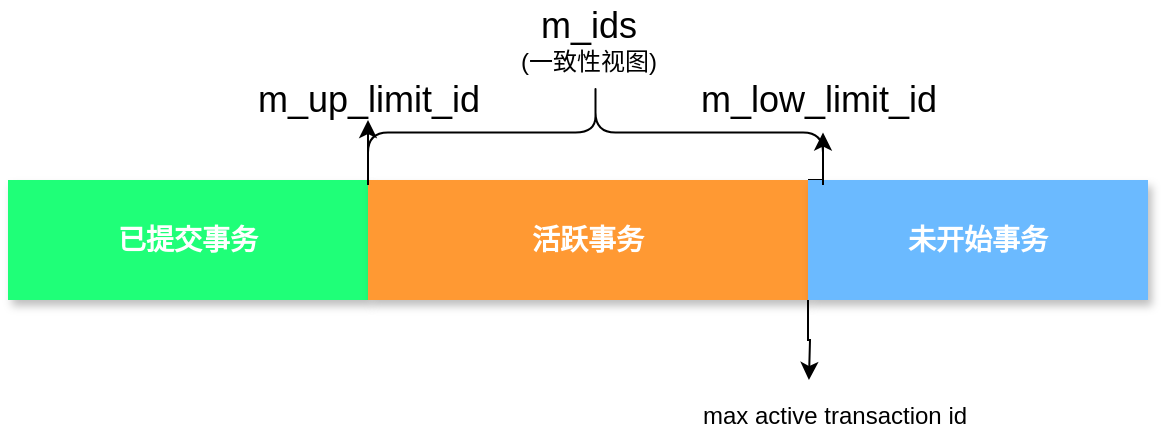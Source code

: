 <mxfile version="12.9.13" type="device" pages="6"><diagram id="g7cv33JofYXXbTpDrrP6" name="read_view_arr"><mxGraphModel dx="1606" dy="1036" grid="1" gridSize="10" guides="1" tooltips="1" connect="1" arrows="1" fold="1" page="1" pageScale="1" pageWidth="1169" pageHeight="1654" math="0" shadow="0"><root><mxCell id="0"/><mxCell id="1" parent="0"/><mxCell id="fbnPNG-zJUIW12xeLWEr-16" value="&lt;b&gt;&lt;font color=&quot;#ffffff&quot; style=&quot;font-size: 14px&quot;&gt;已提交事务&lt;/font&gt;&lt;/b&gt;" style="rounded=0;whiteSpace=wrap;html=1;fillColor=#1FFF78;strokeColor=none;shadow=1;" vertex="1" parent="1"><mxGeometry x="30" y="390" width="180" height="60" as="geometry"/></mxCell><mxCell id="fbnPNG-zJUIW12xeLWEr-22" style="edgeStyle=orthogonalEdgeStyle;rounded=0;orthogonalLoop=1;jettySize=auto;html=1;exitX=0;exitY=0;exitDx=0;exitDy=0;" edge="1" parent="1" source="fbnPNG-zJUIW12xeLWEr-17" target="fbnPNG-zJUIW12xeLWEr-19"><mxGeometry relative="1" as="geometry"/></mxCell><mxCell id="fbnPNG-zJUIW12xeLWEr-17" value="&lt;b&gt;&lt;font color=&quot;#ffffff&quot; style=&quot;font-size: 14px&quot;&gt;活跃事务&lt;/font&gt;&lt;/b&gt;" style="rounded=0;whiteSpace=wrap;html=1;fillColor=#FF9933;strokeColor=none;shadow=1;" vertex="1" parent="1"><mxGeometry x="210" y="390" width="220" height="60" as="geometry"/></mxCell><mxCell id="fbnPNG-zJUIW12xeLWEr-28" style="edgeStyle=orthogonalEdgeStyle;rounded=0;orthogonalLoop=1;jettySize=auto;html=1;exitX=0;exitY=0;exitDx=0;exitDy=0;entryX=0.5;entryY=0;entryDx=0;entryDy=0;" edge="1" parent="1" source="fbnPNG-zJUIW12xeLWEr-18" target="fbnPNG-zJUIW12xeLWEr-29"><mxGeometry relative="1" as="geometry"/></mxCell><mxCell id="JCEDQ5zBWyHHJC5-HFqD-4" style="edgeStyle=orthogonalEdgeStyle;rounded=0;orthogonalLoop=1;jettySize=auto;html=1;exitX=0;exitY=1;exitDx=0;exitDy=0;strokeColor=#000000;strokeWidth=1;fillColor=#66FF66;" edge="1" parent="1" source="fbnPNG-zJUIW12xeLWEr-18"><mxGeometry relative="1" as="geometry"><mxPoint x="430.471" y="490" as="targetPoint"/></mxGeometry></mxCell><mxCell id="fbnPNG-zJUIW12xeLWEr-18" value="&lt;b&gt;&lt;font color=&quot;#ffffff&quot; style=&quot;font-size: 14px&quot;&gt;未开始事务&lt;/font&gt;&lt;/b&gt;" style="rounded=0;whiteSpace=wrap;html=1;fillColor=#6BBAFF;strokeColor=none;shadow=1;" vertex="1" parent="1"><mxGeometry x="430" y="390" width="170" height="60" as="geometry"/></mxCell><mxCell id="fbnPNG-zJUIW12xeLWEr-19" value="&lt;span style=&quot;font-size: 18px&quot;&gt;m_up_limit_id&lt;/span&gt;" style="text;html=1;align=center;verticalAlign=middle;resizable=0;points=[];autosize=1;" vertex="1" parent="1"><mxGeometry x="145" y="340" width="130" height="20" as="geometry"/></mxCell><mxCell id="fbnPNG-zJUIW12xeLWEr-20" value="&lt;font style=&quot;font-size: 18px&quot;&gt;m_low_limit_id&lt;/font&gt;" style="text;html=1;align=center;verticalAlign=middle;resizable=0;points=[];autosize=1;" vertex="1" parent="1"><mxGeometry x="370" y="340" width="130" height="20" as="geometry"/></mxCell><mxCell id="fbnPNG-zJUIW12xeLWEr-29" value="" style="shape=curlyBracket;whiteSpace=wrap;html=1;rounded=1;fillColor=#6BBAFF;rotation=90;" vertex="1" parent="1"><mxGeometry x="297.5" y="252.5" width="52.5" height="227.5" as="geometry"/></mxCell><mxCell id="fbnPNG-zJUIW12xeLWEr-30" value="&lt;font style=&quot;font-size: 18px&quot;&gt;m_ids&lt;br&gt;&lt;/font&gt;(一致性视图)" style="text;html=1;align=center;verticalAlign=middle;resizable=0;points=[];autosize=1;" vertex="1" parent="1"><mxGeometry x="280" y="300" width="80" height="40" as="geometry"/></mxCell><mxCell id="JCEDQ5zBWyHHJC5-HFqD-5" value="max active transaction id" style="text;html=1;align=center;verticalAlign=middle;resizable=0;points=[];autosize=1;" vertex="1" parent="1"><mxGeometry x="368" y="498" width="150" height="20" as="geometry"/></mxCell></root></mxGraphModel></diagram><diagram id="eIPr4u5dPAvLoZYN4ey1" name="undo_column"><mxGraphModel dx="1365" dy="881" grid="1" gridSize="10" guides="1" tooltips="1" connect="1" arrows="1" fold="1" page="1" pageScale="1" pageWidth="1169" pageHeight="1654" math="0" shadow="0"><root><mxCell id="JAYHzMtic2RTiK8ZlQTP-0"/><mxCell id="JAYHzMtic2RTiK8ZlQTP-1" parent="JAYHzMtic2RTiK8ZlQTP-0"/><mxCell id="JAYHzMtic2RTiK8ZlQTP-2" value="&lt;font style=&quot;font-size: 14px&quot; color=&quot;#666666&quot;&gt;&lt;b&gt;column&lt;/b&gt;&lt;/font&gt;" style="rounded=0;whiteSpace=wrap;html=1;fillColor=#ffe6cc;strokeColor=none;shadow=1;" vertex="1" parent="JAYHzMtic2RTiK8ZlQTP-1"><mxGeometry x="10" y="190" width="130" height="50" as="geometry"/></mxCell><mxCell id="JAYHzMtic2RTiK8ZlQTP-4" value="&lt;font style=&quot;font-size: 14px&quot; color=&quot;#666666&quot;&gt;&lt;b&gt;column&lt;/b&gt;&lt;/font&gt;" style="rounded=0;whiteSpace=wrap;html=1;fillColor=#ffe6cc;strokeColor=none;shadow=1;" vertex="1" parent="JAYHzMtic2RTiK8ZlQTP-1"><mxGeometry x="140" y="190" width="130" height="50" as="geometry"/></mxCell><mxCell id="JAYHzMtic2RTiK8ZlQTP-6" value="&lt;font style=&quot;font-size: 14px&quot; color=&quot;#ffffff&quot;&gt;&lt;b&gt;DB_ROW_ID&lt;/b&gt;&lt;/font&gt;" style="rounded=0;whiteSpace=wrap;html=1;fillColor=#3399FF;strokeColor=none;shadow=1;" vertex="1" parent="JAYHzMtic2RTiK8ZlQTP-1"><mxGeometry x="350" y="190" width="130" height="50" as="geometry"/></mxCell><mxCell id="JAYHzMtic2RTiK8ZlQTP-8" value="&lt;font style=&quot;font-size: 14px&quot; color=&quot;#ffffff&quot;&gt;&lt;b&gt;DB_TRX_ID&lt;/b&gt;&lt;/font&gt;" style="rounded=0;whiteSpace=wrap;html=1;fillColor=#66FFFF;shadow=1;strokeColor=none;" vertex="1" parent="JAYHzMtic2RTiK8ZlQTP-1"><mxGeometry x="480" y="190" width="130" height="50" as="geometry"/></mxCell><mxCell id="JAYHzMtic2RTiK8ZlQTP-10" value="&lt;font style=&quot;font-size: 14px&quot; color=&quot;#ffffff&quot;&gt;&lt;b&gt;DB_ROLL_PTR&lt;/b&gt;&lt;/font&gt;" style="rounded=0;whiteSpace=wrap;html=1;fillColor=#B266FF;strokeColor=none;shadow=1;" vertex="1" parent="JAYHzMtic2RTiK8ZlQTP-1"><mxGeometry x="610" y="190" width="130" height="50" as="geometry"/></mxCell><mxCell id="JAYHzMtic2RTiK8ZlQTP-12" value="&lt;font style=&quot;font-size: 14px&quot; color=&quot;#666666&quot;&gt;&lt;b&gt;...&lt;/b&gt;&lt;/font&gt;" style="rounded=0;whiteSpace=wrap;html=1;fillColor=#ffe6cc;strokeColor=none;shadow=1;" vertex="1" parent="JAYHzMtic2RTiK8ZlQTP-1"><mxGeometry x="270" y="190" width="80" height="50" as="geometry"/></mxCell></root></mxGraphModel></diagram><diagram id="oOn_j33tJhGcazjHL8wB" name="MySQL-Arch"><mxGraphModel dx="1138" dy="734" grid="1" gridSize="10" guides="1" tooltips="1" connect="1" arrows="1" fold="1" page="1" pageScale="1" pageWidth="1169" pageHeight="1654" math="0" shadow="0"><root><mxCell id="2r_m7PAEfLu8_h1scIQJ-0"/><mxCell id="2r_m7PAEfLu8_h1scIQJ-1" parent="2r_m7PAEfLu8_h1scIQJ-0"/><mxCell id="2r_m7PAEfLu8_h1scIQJ-30" style="edgeStyle=none;rounded=0;orthogonalLoop=1;jettySize=auto;html=1;exitX=1;exitY=0.5;exitDx=0;exitDy=0;strokeColor=#FFFFFF;fillColor=#66FF66;" edge="1" parent="2r_m7PAEfLu8_h1scIQJ-1" source="2r_m7PAEfLu8_h1scIQJ-13"><mxGeometry relative="1" as="geometry"><mxPoint x="700" y="270" as="targetPoint"/></mxGeometry></mxCell><mxCell id="2r_m7PAEfLu8_h1scIQJ-13" value="" style="rounded=0;whiteSpace=wrap;html=1;fillColor=#FFFFFF;" vertex="1" parent="2r_m7PAEfLu8_h1scIQJ-1"><mxGeometry x="220" y="160" width="460" height="70" as="geometry"/></mxCell><mxCell id="2r_m7PAEfLu8_h1scIQJ-2" value="client" style="rounded=1;whiteSpace=wrap;html=1;fillColor=#6BBAFF;" vertex="1" parent="2r_m7PAEfLu8_h1scIQJ-1"><mxGeometry x="240" y="165" width="120" height="60" as="geometry"/></mxCell><mxCell id="2r_m7PAEfLu8_h1scIQJ-24" value="" style="edgeStyle=orthogonalEdgeStyle;rounded=0;orthogonalLoop=1;jettySize=auto;html=1;strokeColor=#FFFFFF;fillColor=#66FF66;" edge="1" parent="2r_m7PAEfLu8_h1scIQJ-1" source="2r_m7PAEfLu8_h1scIQJ-3" target="2r_m7PAEfLu8_h1scIQJ-14"><mxGeometry relative="1" as="geometry"/></mxCell><mxCell id="2r_m7PAEfLu8_h1scIQJ-3" value="" style="rounded=0;whiteSpace=wrap;html=1;fillColor=#FFFFFF;" vertex="1" parent="2r_m7PAEfLu8_h1scIQJ-1"><mxGeometry x="220" y="272" width="460" height="370" as="geometry"/></mxCell><mxCell id="2r_m7PAEfLu8_h1scIQJ-27" style="edgeStyle=orthogonalEdgeStyle;rounded=0;orthogonalLoop=1;jettySize=auto;html=1;exitX=0;exitY=1;exitDx=0;exitDy=0;strokeColor=#FFFFFF;fillColor=#66FF66;" edge="1" parent="2r_m7PAEfLu8_h1scIQJ-1" source="2r_m7PAEfLu8_h1scIQJ-4" target="2r_m7PAEfLu8_h1scIQJ-3"><mxGeometry relative="1" as="geometry"/></mxCell><mxCell id="2r_m7PAEfLu8_h1scIQJ-4" value="连接器" style="rounded=1;whiteSpace=wrap;html=1;fillColor=#FFFFFF;" vertex="1" parent="2r_m7PAEfLu8_h1scIQJ-1"><mxGeometry x="370" y="290" width="120" height="60" as="geometry"/></mxCell><mxCell id="2r_m7PAEfLu8_h1scIQJ-5" value="查询缓存" style="rounded=1;whiteSpace=wrap;html=1;fillColor=#FFFFFF;" vertex="1" parent="2r_m7PAEfLu8_h1scIQJ-1"><mxGeometry x="260" y="387" width="120" height="60" as="geometry"/></mxCell><mxCell id="2r_m7PAEfLu8_h1scIQJ-6" value="分析器" style="rounded=1;whiteSpace=wrap;html=1;fillColor=#FFFFFF;shadow=0;" vertex="1" parent="2r_m7PAEfLu8_h1scIQJ-1"><mxGeometry x="460" y="380" width="120" height="60" as="geometry"/></mxCell><mxCell id="2r_m7PAEfLu8_h1scIQJ-35" style="edgeStyle=none;rounded=0;orthogonalLoop=1;jettySize=auto;html=1;strokeColor=#FFFFFF;fillColor=#66FF66;" edge="1" parent="2r_m7PAEfLu8_h1scIQJ-1" source="2r_m7PAEfLu8_h1scIQJ-7"><mxGeometry relative="1" as="geometry"><mxPoint x="520" y="550" as="targetPoint"/></mxGeometry></mxCell><mxCell id="2r_m7PAEfLu8_h1scIQJ-7" value="优化器" style="rounded=1;whiteSpace=wrap;html=1;fillColor=#FFFFFF;" vertex="1" parent="2r_m7PAEfLu8_h1scIQJ-1"><mxGeometry x="460" y="470" width="120" height="60" as="geometry"/></mxCell><mxCell id="2r_m7PAEfLu8_h1scIQJ-36" value="" style="edgeStyle=none;rounded=0;orthogonalLoop=1;jettySize=auto;html=1;strokeColor=#FFFFFF;fillColor=#66FF66;" edge="1" parent="2r_m7PAEfLu8_h1scIQJ-1" source="2r_m7PAEfLu8_h1scIQJ-8" target="2r_m7PAEfLu8_h1scIQJ-7"><mxGeometry relative="1" as="geometry"/></mxCell><mxCell id="2r_m7PAEfLu8_h1scIQJ-8" value="执行器" style="rounded=1;whiteSpace=wrap;html=1;fillColor=#FFFFFF;" vertex="1" parent="2r_m7PAEfLu8_h1scIQJ-1"><mxGeometry x="460" y="560" width="120" height="60" as="geometry"/></mxCell><mxCell id="2r_m7PAEfLu8_h1scIQJ-9" value="" style="rounded=0;whiteSpace=wrap;html=1;fillColor=#FFFFFF;" vertex="1" parent="2r_m7PAEfLu8_h1scIQJ-1"><mxGeometry x="220" y="680" width="460" height="100" as="geometry"/></mxCell><mxCell id="2r_m7PAEfLu8_h1scIQJ-10" value="MYISAM" style="rounded=1;whiteSpace=wrap;html=1;fillColor=#FFFFFF;" vertex="1" parent="2r_m7PAEfLu8_h1scIQJ-1"><mxGeometry x="250" y="700" width="120" height="60" as="geometry"/></mxCell><mxCell id="2r_m7PAEfLu8_h1scIQJ-11" value="InnoDB" style="rounded=1;whiteSpace=wrap;html=1;fillColor=#FFFFFF;" vertex="1" parent="2r_m7PAEfLu8_h1scIQJ-1"><mxGeometry x="400" y="700" width="120" height="60" as="geometry"/></mxCell><mxCell id="2r_m7PAEfLu8_h1scIQJ-12" value="...etc" style="rounded=1;whiteSpace=wrap;html=1;fillColor=#FFFFFF;" vertex="1" parent="2r_m7PAEfLu8_h1scIQJ-1"><mxGeometry x="550" y="700" width="120" height="60" as="geometry"/></mxCell><mxCell id="2r_m7PAEfLu8_h1scIQJ-14" value="client" style="rounded=1;whiteSpace=wrap;html=1;fillColor=#6BBAFF;" vertex="1" parent="2r_m7PAEfLu8_h1scIQJ-1"><mxGeometry x="380" y="165" width="120" height="60" as="geometry"/></mxCell><mxCell id="2r_m7PAEfLu8_h1scIQJ-15" value="client" style="rounded=1;whiteSpace=wrap;html=1;fillColor=#6BBAFF;" vertex="1" parent="2r_m7PAEfLu8_h1scIQJ-1"><mxGeometry x="530" y="165" width="120" height="60" as="geometry"/></mxCell><mxCell id="2r_m7PAEfLu8_h1scIQJ-19" value="&lt;font style=&quot;font-size: 24px&quot;&gt;Client层&lt;/font&gt;" style="text;html=1;align=center;verticalAlign=middle;resizable=0;points=[];autosize=1;" vertex="1" parent="2r_m7PAEfLu8_h1scIQJ-1"><mxGeometry x="80" y="185" width="100" height="20" as="geometry"/></mxCell><mxCell id="2r_m7PAEfLu8_h1scIQJ-20" value="&lt;font style=&quot;font-size: 24px&quot;&gt;Server层&lt;/font&gt;" style="text;html=1;align=center;verticalAlign=middle;resizable=0;points=[];autosize=1;" vertex="1" parent="2r_m7PAEfLu8_h1scIQJ-1"><mxGeometry x="72" y="447" width="110" height="20" as="geometry"/></mxCell><mxCell id="2r_m7PAEfLu8_h1scIQJ-21" value="&lt;font style=&quot;font-size: 24px&quot;&gt;Engine层&lt;/font&gt;" style="text;html=1;align=center;verticalAlign=middle;resizable=0;points=[];autosize=1;" vertex="1" parent="2r_m7PAEfLu8_h1scIQJ-1"><mxGeometry x="75" y="720" width="110" height="20" as="geometry"/></mxCell><mxCell id="2r_m7PAEfLu8_h1scIQJ-22" value="" style="shape=flexArrow;endArrow=classic;html=1;endWidth=14;endSize=3.508;width=3.71;fillColor=#66FF66;strokeColor=none;" edge="1" parent="2r_m7PAEfLu8_h1scIQJ-1"><mxGeometry width="50" height="50" relative="1" as="geometry"><mxPoint x="309.75" y="230" as="sourcePoint"/><mxPoint x="310.25" y="270" as="targetPoint"/><Array as="points"><mxPoint x="310" y="250"/></Array></mxGeometry></mxCell><mxCell id="2r_m7PAEfLu8_h1scIQJ-25" value="" style="shape=flexArrow;endArrow=classic;html=1;endWidth=14;endSize=3.508;width=3.71;fillColor=#66FF66;strokeColor=none;" edge="1" parent="2r_m7PAEfLu8_h1scIQJ-1"><mxGeometry width="50" height="50" relative="1" as="geometry"><mxPoint x="439.75" y="230" as="sourcePoint"/><mxPoint x="440.25" y="270" as="targetPoint"/><Array as="points"><mxPoint x="440" y="250"/></Array></mxGeometry></mxCell><mxCell id="2r_m7PAEfLu8_h1scIQJ-26" value="" style="shape=flexArrow;endArrow=classic;html=1;endWidth=14;endSize=3.508;width=3.71;fillColor=#66FF66;strokeColor=none;" edge="1" parent="2r_m7PAEfLu8_h1scIQJ-1"><mxGeometry width="50" height="50" relative="1" as="geometry"><mxPoint x="585" y="230" as="sourcePoint"/><mxPoint x="585.5" y="270" as="targetPoint"/><Array as="points"><mxPoint x="585.25" y="250"/></Array></mxGeometry></mxCell><mxCell id="2r_m7PAEfLu8_h1scIQJ-31" value="" style="shape=flexArrow;endArrow=classic;html=1;endWidth=14;endSize=3.508;width=3.71;fillColor=#66FF66;strokeColor=none;exitX=0;exitY=0.5;exitDx=0;exitDy=0;entryX=0.558;entryY=-0.044;entryDx=0;entryDy=0;entryPerimeter=0;" edge="1" parent="2r_m7PAEfLu8_h1scIQJ-1" target="2r_m7PAEfLu8_h1scIQJ-5"><mxGeometry width="50" height="50" relative="1" as="geometry"><mxPoint x="372" y="346" as="sourcePoint"/><mxPoint x="320" y="390" as="targetPoint"/><Array as="points"/></mxGeometry></mxCell><mxCell id="2r_m7PAEfLu8_h1scIQJ-32" value="" style="shape=flexArrow;endArrow=classic;html=1;endWidth=14;endSize=3.508;width=3.71;fillColor=#66FF66;strokeColor=none;exitX=1;exitY=1;exitDx=0;exitDy=0;entryX=0.558;entryY=-0.044;entryDx=0;entryDy=0;entryPerimeter=0;" edge="1" parent="2r_m7PAEfLu8_h1scIQJ-1" source="2r_m7PAEfLu8_h1scIQJ-4"><mxGeometry width="50" height="50" relative="1" as="geometry"><mxPoint x="565.04" y="340" as="sourcePoint"/><mxPoint x="520" y="378.36" as="targetPoint"/><Array as="points"/></mxGeometry></mxCell><mxCell id="2r_m7PAEfLu8_h1scIQJ-33" value="" style="shape=flexArrow;endArrow=classic;html=1;endWidth=14;endSize=3.508;width=3.71;fillColor=#66FF66;strokeColor=none;entryX=0.5;entryY=0;entryDx=0;entryDy=0;" edge="1" parent="2r_m7PAEfLu8_h1scIQJ-1" source="2r_m7PAEfLu8_h1scIQJ-6" target="2r_m7PAEfLu8_h1scIQJ-7"><mxGeometry width="50" height="50" relative="1" as="geometry"><mxPoint x="505" y="441.64" as="sourcePoint"/><mxPoint x="535" y="470.0" as="targetPoint"/><Array as="points"/></mxGeometry></mxCell><mxCell id="2r_m7PAEfLu8_h1scIQJ-34" value="" style="shape=flexArrow;endArrow=classic;html=1;endWidth=14;endSize=3.508;width=3.71;fillColor=#66FF66;strokeColor=none;entryX=0.5;entryY=0;entryDx=0;entryDy=0;" edge="1" parent="2r_m7PAEfLu8_h1scIQJ-1"><mxGeometry width="50" height="50" relative="1" as="geometry"><mxPoint x="520" y="530" as="sourcePoint"/><mxPoint x="520" y="560" as="targetPoint"/><Array as="points"/></mxGeometry></mxCell><mxCell id="2r_m7PAEfLu8_h1scIQJ-38" value="" style="shape=flexArrow;endArrow=classic;html=1;endWidth=14;endSize=3.508;width=3.71;fillColor=#66FF66;strokeColor=none;entryX=0.651;entryY=0.018;entryDx=0;entryDy=0;entryPerimeter=0;" edge="1" parent="2r_m7PAEfLu8_h1scIQJ-1" target="2r_m7PAEfLu8_h1scIQJ-9"><mxGeometry width="50" height="50" relative="1" as="geometry"><mxPoint x="519.17" y="642" as="sourcePoint"/><mxPoint x="519.17" y="672" as="targetPoint"/><Array as="points"/></mxGeometry></mxCell><mxCell id="2r_m7PAEfLu8_h1scIQJ-39" value="" style="shape=note;whiteSpace=wrap;html=1;backgroundOutline=1;darkOpacity=0.05;fillColor=#FFFFFF;shadow=1;" vertex="1" parent="2r_m7PAEfLu8_h1scIQJ-1"><mxGeometry x="750" y="160" width="290" height="620" as="geometry"/></mxCell><mxCell id="2r_m7PAEfLu8_h1scIQJ-43" value="&lt;font style=&quot;font-size: 16px&quot;&gt;连接器：管理客户端连接，权限验证&lt;/font&gt;" style="text;html=1;strokeColor=none;fillColor=none;align=left;verticalAlign=middle;whiteSpace=wrap;rounded=0;shadow=1;fontSize=16;" vertex="1" parent="2r_m7PAEfLu8_h1scIQJ-1"><mxGeometry x="760" y="210" width="270" height="50" as="geometry"/></mxCell><mxCell id="2r_m7PAEfLu8_h1scIQJ-44" value="&lt;span style=&quot;text-align: center&quot;&gt;&lt;font style=&quot;font-size: 16px&quot;&gt;查询缓存：命中缓存直接放回，无需去查询数据&lt;/font&gt;&lt;/span&gt;" style="text;html=1;strokeColor=none;fillColor=none;align=left;verticalAlign=middle;whiteSpace=wrap;rounded=0;shadow=1;fontSize=16;" vertex="1" parent="2r_m7PAEfLu8_h1scIQJ-1"><mxGeometry x="760" y="260" width="270" height="60" as="geometry"/></mxCell><mxCell id="2r_m7PAEfLu8_h1scIQJ-45" value="&lt;span style=&quot;text-align: center&quot;&gt;&lt;font style=&quot;font-size: 16px&quot;&gt;分析器：词法分析，语法解析&lt;/font&gt;&lt;/span&gt;" style="text;html=1;strokeColor=none;fillColor=none;align=left;verticalAlign=middle;whiteSpace=wrap;rounded=0;shadow=1;fontSize=16;" vertex="1" parent="2r_m7PAEfLu8_h1scIQJ-1"><mxGeometry x="760" y="320" width="270" height="50" as="geometry"/></mxCell><mxCell id="2r_m7PAEfLu8_h1scIQJ-48" value="" style="edgeStyle=none;rounded=0;orthogonalLoop=1;jettySize=auto;html=1;strokeColor=#FFFFFF;fillColor=#66FF66;" edge="1" parent="2r_m7PAEfLu8_h1scIQJ-1" source="2r_m7PAEfLu8_h1scIQJ-46" target="2r_m7PAEfLu8_h1scIQJ-47"><mxGeometry relative="1" as="geometry"/></mxCell><mxCell id="2r_m7PAEfLu8_h1scIQJ-46" value="&lt;span style=&quot;text-align: center&quot;&gt;&lt;font style=&quot;font-size: 16px&quot;&gt;优化器：执行计划生成，索引选择&lt;/font&gt;&lt;/span&gt;" style="text;html=1;strokeColor=none;fillColor=none;align=left;verticalAlign=middle;whiteSpace=wrap;rounded=0;shadow=1;fontSize=16;" vertex="1" parent="2r_m7PAEfLu8_h1scIQJ-1"><mxGeometry x="760" y="360" width="270" height="60" as="geometry"/></mxCell><mxCell id="2r_m7PAEfLu8_h1scIQJ-47" value="&lt;span style=&quot;text-align: center&quot;&gt;&lt;font style=&quot;font-size: 16px&quot;&gt;执行器：操作引擎，返回结果&lt;/font&gt;&lt;/span&gt;" style="text;html=1;strokeColor=none;fillColor=none;align=left;verticalAlign=middle;whiteSpace=wrap;rounded=0;shadow=1;fontSize=16;" vertex="1" parent="2r_m7PAEfLu8_h1scIQJ-1"><mxGeometry x="760" y="410" width="270" height="60" as="geometry"/></mxCell></root></mxGraphModel></diagram><diagram id="NQ7ldwWbTTIvVx_EGRKr" name="transaction_sample"><mxGraphModel dx="1365" dy="881" grid="1" gridSize="10" guides="1" tooltips="1" connect="1" arrows="1" fold="1" page="1" pageScale="1" pageWidth="1169" pageHeight="1654" math="0" shadow="0"><root><mxCell id="oFS5eaWFn1mXn5ablJCx-0"/><mxCell id="oFS5eaWFn1mXn5ablJCx-1" parent="oFS5eaWFn1mXn5ablJCx-0"/><mxCell id="oFS5eaWFn1mXn5ablJCx-2" value="&lt;font style=&quot;font-size: 16px&quot;&gt;transaction A&lt;br&gt;transaction ID &lt;b&gt;&lt;font color=&quot;#ff2605&quot;&gt;100&lt;/font&gt;&lt;/b&gt;&lt;br&gt;&lt;/font&gt;" style="text;html=1;strokeColor=none;fillColor=none;align=center;verticalAlign=middle;whiteSpace=wrap;rounded=0;shadow=1;" vertex="1" parent="oFS5eaWFn1mXn5ablJCx-1"><mxGeometry x="100" y="120" width="160" height="60" as="geometry"/></mxCell><mxCell id="oFS5eaWFn1mXn5ablJCx-3" value="&lt;font style=&quot;font-size: 16px&quot;&gt;transaction B&lt;br&gt;transaction ID&lt;b&gt;&lt;font color=&quot;#ffff00&quot;&gt; &lt;/font&gt;&lt;font color=&quot;#ff2605&quot;&gt;200&lt;/font&gt;&lt;/b&gt;&lt;br&gt;&lt;/font&gt;" style="text;html=1;strokeColor=none;fillColor=none;align=center;verticalAlign=middle;whiteSpace=wrap;rounded=0;shadow=1;" vertex="1" parent="oFS5eaWFn1mXn5ablJCx-1"><mxGeometry x="430" y="125" width="170" height="50" as="geometry"/></mxCell><mxCell id="oFS5eaWFn1mXn5ablJCx-5" value="&lt;font color=&quot;#ffffff&quot; size=&quot;1&quot;&gt;&lt;b style=&quot;font-size: 14px&quot;&gt;SELECT field FROM mvcc_test;&lt;/b&gt;&lt;/font&gt;" style="rounded=1;whiteSpace=wrap;html=1;shadow=1;fillColor=#00CCCC;strokeColor=none;" vertex="1" parent="oFS5eaWFn1mXn5ablJCx-1"><mxGeometry x="50" y="200" width="230" height="50" as="geometry"/></mxCell><mxCell id="oFS5eaWFn1mXn5ablJCx-6" value="&lt;font color=&quot;#ffffff&quot; size=&quot;1&quot;&gt;&lt;b style=&quot;font-size: 14px&quot;&gt;BEGIN TRANSACTION&lt;/b&gt;&lt;/font&gt;" style="rounded=1;whiteSpace=wrap;html=1;shadow=1;fillColor=#00CCCC;strokeColor=none;" vertex="1" parent="oFS5eaWFn1mXn5ablJCx-1"><mxGeometry x="50" y="270" width="230" height="50" as="geometry"/></mxCell><mxCell id="oFS5eaWFn1mXn5ablJCx-7" value="&lt;font color=&quot;#ffffff&quot;&gt;&lt;span style=&quot;font-size: 14px&quot;&gt;&lt;b&gt;COMMIT&lt;/b&gt;&lt;/span&gt;&lt;/font&gt;" style="rounded=1;whiteSpace=wrap;html=1;shadow=1;fillColor=#00CCCC;strokeColor=none;" vertex="1" parent="oFS5eaWFn1mXn5ablJCx-1"><mxGeometry x="50" y="560" width="230" height="50" as="geometry"/></mxCell><mxCell id="oFS5eaWFn1mXn5ablJCx-8" value="&lt;font color=&quot;#ffffff&quot; size=&quot;1&quot;&gt;&lt;b style=&quot;font-size: 14px&quot;&gt;UPDATE mvcc_test SET field=20;&lt;/b&gt;&lt;/font&gt;" style="rounded=1;whiteSpace=wrap;html=1;shadow=1;fillColor=#FF9933;strokeColor=none;" vertex="1" parent="oFS5eaWFn1mXn5ablJCx-1"><mxGeometry x="50" y="340" width="230" height="50" as="geometry"/></mxCell><mxCell id="oFS5eaWFn1mXn5ablJCx-10" value="&lt;font color=&quot;#ffffff&quot; size=&quot;1&quot;&gt;&lt;b style=&quot;font-size: 14px&quot;&gt;BEGIN TRANSACTION&lt;/b&gt;&lt;/font&gt;" style="rounded=1;whiteSpace=wrap;html=1;shadow=1;fillColor=#00CCCC;strokeColor=none;" vertex="1" parent="oFS5eaWFn1mXn5ablJCx-1"><mxGeometry x="370" y="410" width="230" height="50" as="geometry"/></mxCell><mxCell id="oFS5eaWFn1mXn5ablJCx-11" value="&lt;font color=&quot;#ffffff&quot; size=&quot;1&quot;&gt;&lt;b style=&quot;font-size: 14px&quot;&gt;SELECT field FROM mvcc_test;&lt;/b&gt;&lt;/font&gt;" style="rounded=1;whiteSpace=wrap;html=1;shadow=1;fillColor=#00CCCC;strokeColor=none;" vertex="1" parent="oFS5eaWFn1mXn5ablJCx-1"><mxGeometry x="370" y="480" width="230" height="50" as="geometry"/></mxCell><mxCell id="oFS5eaWFn1mXn5ablJCx-12" value="&lt;font color=&quot;#ffffff&quot; size=&quot;1&quot;&gt;&lt;b style=&quot;font-size: 14px&quot;&gt;SELECT field FROM mvcc_test;&lt;/b&gt;&lt;/font&gt;" style="rounded=1;whiteSpace=wrap;html=1;shadow=1;fillColor=#00CCCC;strokeColor=none;" vertex="1" parent="oFS5eaWFn1mXn5ablJCx-1"><mxGeometry x="370" y="630" width="230" height="50" as="geometry"/></mxCell><mxCell id="oFS5eaWFn1mXn5ablJCx-13" value="&lt;font color=&quot;#ffffff&quot;&gt;&lt;span style=&quot;font-size: 14px&quot;&gt;&lt;b&gt;COMMIT&lt;/b&gt;&lt;/span&gt;&lt;/font&gt;" style="rounded=1;whiteSpace=wrap;html=1;shadow=1;fillColor=#00CCCC;strokeColor=none;" vertex="1" parent="oFS5eaWFn1mXn5ablJCx-1"><mxGeometry x="370" y="700" width="230" height="50" as="geometry"/></mxCell><mxCell id="oFS5eaWFn1mXn5ablJCx-14" value="&lt;font style=&quot;font-size: 14px&quot; color=&quot;#ff262d&quot;&gt;&lt;b&gt;1&lt;/b&gt;&lt;/font&gt;" style="ellipse;whiteSpace=wrap;html=1;aspect=fixed;shadow=1;fillColor=#dae8fc;strokeColor=none;" vertex="1" parent="oFS5eaWFn1mXn5ablJCx-1"><mxGeometry x="290" y="210" width="30" height="30" as="geometry"/></mxCell><mxCell id="oFS5eaWFn1mXn5ablJCx-15" value="&lt;font style=&quot;font-size: 14px&quot; color=&quot;#ff262d&quot;&gt;&lt;b&gt;2&lt;/b&gt;&lt;/font&gt;" style="ellipse;whiteSpace=wrap;html=1;aspect=fixed;shadow=1;fillColor=#dae8fc;strokeColor=none;" vertex="1" parent="oFS5eaWFn1mXn5ablJCx-1"><mxGeometry x="290" y="350" width="30" height="30" as="geometry"/></mxCell><mxCell id="oFS5eaWFn1mXn5ablJCx-17" style="edgeStyle=none;rounded=0;orthogonalLoop=1;jettySize=auto;html=1;exitX=1;exitY=1;exitDx=0;exitDy=0;strokeColor=#FFFFFF;fillColor=#66FF66;" edge="1" parent="oFS5eaWFn1mXn5ablJCx-1" source="oFS5eaWFn1mXn5ablJCx-16"><mxGeometry relative="1" as="geometry"><mxPoint x="580" y="566" as="targetPoint"/></mxGeometry></mxCell><mxCell id="oFS5eaWFn1mXn5ablJCx-16" value="&lt;font style=&quot;font-size: 14px&quot; color=&quot;#ff262d&quot;&gt;&lt;b&gt;3&lt;/b&gt;&lt;/font&gt;" style="ellipse;whiteSpace=wrap;html=1;aspect=fixed;shadow=1;fillColor=#dae8fc;strokeColor=none;" vertex="1" parent="oFS5eaWFn1mXn5ablJCx-1"><mxGeometry x="610" y="490" width="30" height="30" as="geometry"/></mxCell><mxCell id="oFS5eaWFn1mXn5ablJCx-19" style="edgeStyle=none;rounded=0;orthogonalLoop=1;jettySize=auto;html=1;exitX=0.5;exitY=1;exitDx=0;exitDy=0;strokeColor=#FFFFFF;fillColor=#66FF66;" edge="1" parent="oFS5eaWFn1mXn5ablJCx-1" source="oFS5eaWFn1mXn5ablJCx-18"><mxGeometry relative="1" as="geometry"><mxPoint x="585" y="660" as="targetPoint"/></mxGeometry></mxCell><mxCell id="oFS5eaWFn1mXn5ablJCx-18" value="&lt;font style=&quot;font-size: 14px&quot; color=&quot;#ff262d&quot;&gt;&lt;b&gt;4&lt;/b&gt;&lt;/font&gt;" style="ellipse;whiteSpace=wrap;html=1;aspect=fixed;shadow=1;fillColor=#dae8fc;strokeColor=none;" vertex="1" parent="oFS5eaWFn1mXn5ablJCx-1"><mxGeometry x="610" y="640" width="30" height="30" as="geometry"/></mxCell></root></mxGraphModel></diagram><diagram id="dpEbX6VB5WkrXAt-Iehv" name="undo_log_chain"><mxGraphModel dx="1365" dy="881" grid="1" gridSize="10" guides="1" tooltips="1" connect="1" arrows="1" fold="1" page="1" pageScale="1" pageWidth="1169" pageHeight="1654" math="0" shadow="0"><root><mxCell id="uUGC4Hh3yGfok_hLvrx5-0"/><mxCell id="uUGC4Hh3yGfok_hLvrx5-1" parent="uUGC4Hh3yGfok_hLvrx5-0"/><mxCell id="bSLa0OQxz0rz3x-iApnW-0" value="&lt;b style=&quot;font-size: 14px&quot;&gt;&lt;font color=&quot;#666666&quot;&gt;field&lt;/font&gt;&lt;/b&gt;" style="rounded=0;whiteSpace=wrap;html=1;fillColor=#ffe6cc;strokeColor=none;shadow=1;" vertex="1" parent="uUGC4Hh3yGfok_hLvrx5-1"><mxGeometry x="140" y="170" width="130" height="50" as="geometry"/></mxCell><mxCell id="bSLa0OQxz0rz3x-iApnW-1" value="&lt;font style=&quot;font-size: 14px&quot; color=&quot;#666666&quot;&gt;&lt;b&gt;column&lt;/b&gt;&lt;/font&gt;" style="rounded=0;whiteSpace=wrap;html=1;fillColor=#ffe6cc;strokeColor=none;shadow=1;" vertex="1" parent="uUGC4Hh3yGfok_hLvrx5-1"><mxGeometry x="270" y="170" width="130" height="50" as="geometry"/></mxCell><mxCell id="bSLa0OQxz0rz3x-iApnW-2" value="&lt;font style=&quot;font-size: 14px&quot; color=&quot;#ffffff&quot;&gt;&lt;b&gt;DB_ROW_ID&lt;/b&gt;&lt;/font&gt;" style="rounded=0;whiteSpace=wrap;html=1;fillColor=#3399FF;strokeColor=none;shadow=1;" vertex="1" parent="uUGC4Hh3yGfok_hLvrx5-1"><mxGeometry x="480" y="170" width="130" height="50" as="geometry"/></mxCell><mxCell id="bSLa0OQxz0rz3x-iApnW-3" value="&lt;font style=&quot;font-size: 14px&quot; color=&quot;#ffffff&quot;&gt;&lt;b&gt;DB_TRX_ID&lt;/b&gt;&lt;/font&gt;" style="rounded=0;whiteSpace=wrap;html=1;fillColor=#66FFFF;shadow=1;strokeColor=none;" vertex="1" parent="uUGC4Hh3yGfok_hLvrx5-1"><mxGeometry x="610" y="170" width="130" height="50" as="geometry"/></mxCell><mxCell id="bSLa0OQxz0rz3x-iApnW-4" value="&lt;font style=&quot;font-size: 14px&quot; color=&quot;#ffffff&quot;&gt;&lt;b&gt;DB_ROLL_PTR&lt;/b&gt;&lt;/font&gt;" style="rounded=0;whiteSpace=wrap;html=1;fillColor=#B266FF;strokeColor=none;shadow=1;" vertex="1" parent="uUGC4Hh3yGfok_hLvrx5-1"><mxGeometry x="740" y="170" width="130" height="50" as="geometry"/></mxCell><mxCell id="bSLa0OQxz0rz3x-iApnW-5" value="&lt;font style=&quot;font-size: 14px&quot; color=&quot;#666666&quot;&gt;&lt;b&gt;...&lt;/b&gt;&lt;/font&gt;" style="rounded=0;whiteSpace=wrap;html=1;fillColor=#ffe6cc;strokeColor=none;shadow=1;" vertex="1" parent="uUGC4Hh3yGfok_hLvrx5-1"><mxGeometry x="400" y="170" width="80" height="50" as="geometry"/></mxCell><mxCell id="Q5KxD7FqQikbpfCVLe2E-0" value="&lt;b style=&quot;font-size: 14px&quot;&gt;&lt;font color=&quot;#666666&quot;&gt;field&lt;/font&gt;&lt;/b&gt;" style="rounded=0;whiteSpace=wrap;html=1;fillColor=#ffe6cc;strokeColor=none;shadow=1;" vertex="1" parent="uUGC4Hh3yGfok_hLvrx5-1"><mxGeometry x="140" y="350" width="130" height="50" as="geometry"/></mxCell><mxCell id="Q5KxD7FqQikbpfCVLe2E-1" value="&lt;font style=&quot;font-size: 14px&quot; color=&quot;#666666&quot;&gt;&lt;b&gt;column&lt;/b&gt;&lt;/font&gt;" style="rounded=0;whiteSpace=wrap;html=1;fillColor=#ffe6cc;strokeColor=none;shadow=1;" vertex="1" parent="uUGC4Hh3yGfok_hLvrx5-1"><mxGeometry x="270" y="350" width="130" height="50" as="geometry"/></mxCell><mxCell id="Q5KxD7FqQikbpfCVLe2E-2" value="&lt;font style=&quot;font-size: 14px&quot; color=&quot;#ffffff&quot;&gt;&lt;b&gt;DB_ROW_ID&lt;/b&gt;&lt;/font&gt;" style="rounded=0;whiteSpace=wrap;html=1;fillColor=#3399FF;strokeColor=none;shadow=1;" vertex="1" parent="uUGC4Hh3yGfok_hLvrx5-1"><mxGeometry x="480" y="350" width="130" height="50" as="geometry"/></mxCell><mxCell id="Q5KxD7FqQikbpfCVLe2E-3" value="&lt;font style=&quot;font-size: 14px&quot; color=&quot;#ffffff&quot;&gt;&lt;b&gt;DB_TRX_ID&lt;/b&gt;&lt;/font&gt;" style="rounded=0;whiteSpace=wrap;html=1;fillColor=#66FFFF;shadow=1;strokeColor=none;" vertex="1" parent="uUGC4Hh3yGfok_hLvrx5-1"><mxGeometry x="610" y="350" width="130" height="50" as="geometry"/></mxCell><mxCell id="Q5KxD7FqQikbpfCVLe2E-4" value="&lt;font style=&quot;font-size: 14px&quot; color=&quot;#ffffff&quot;&gt;&lt;b&gt;DB_ROLL_PTR&lt;/b&gt;&lt;/font&gt;" style="rounded=0;whiteSpace=wrap;html=1;fillColor=#B266FF;strokeColor=none;shadow=1;" vertex="1" parent="uUGC4Hh3yGfok_hLvrx5-1"><mxGeometry x="740" y="350" width="130" height="50" as="geometry"/></mxCell><mxCell id="Q5KxD7FqQikbpfCVLe2E-5" value="&lt;font style=&quot;font-size: 14px&quot; color=&quot;#666666&quot;&gt;&lt;b&gt;...&lt;/b&gt;&lt;/font&gt;" style="rounded=0;whiteSpace=wrap;html=1;fillColor=#ffe6cc;strokeColor=none;shadow=1;" vertex="1" parent="uUGC4Hh3yGfok_hLvrx5-1"><mxGeometry x="400" y="350" width="80" height="50" as="geometry"/></mxCell><mxCell id="Q5KxD7FqQikbpfCVLe2E-6" value="&lt;font style=&quot;font-size: 14px&quot; color=&quot;#666666&quot;&gt;&lt;b&gt;20&lt;/b&gt;&lt;/font&gt;" style="rounded=0;whiteSpace=wrap;html=1;fillColor=#f5f5f5;strokeColor=none;shadow=1;fontColor=#333333;" vertex="1" parent="uUGC4Hh3yGfok_hLvrx5-1"><mxGeometry x="140" y="220" width="130" height="50" as="geometry"/></mxCell><mxCell id="Q5KxD7FqQikbpfCVLe2E-7" value="&lt;b style=&quot;font-size: 14px&quot;&gt;&lt;font color=&quot;#666666&quot;&gt;column&lt;/font&gt;&lt;/b&gt;" style="rounded=0;whiteSpace=wrap;html=1;fillColor=#f5f5f5;strokeColor=none;shadow=1;fontColor=#333333;" vertex="1" parent="uUGC4Hh3yGfok_hLvrx5-1"><mxGeometry x="270" y="220" width="130" height="50" as="geometry"/></mxCell><mxCell id="Q5KxD7FqQikbpfCVLe2E-8" value="&lt;b style=&quot;font-size: 14px&quot;&gt;&lt;font color=&quot;#666666&quot;&gt;...&lt;/font&gt;&lt;/b&gt;" style="rounded=0;whiteSpace=wrap;html=1;fillColor=#f5f5f5;strokeColor=none;shadow=1;fontColor=#333333;" vertex="1" parent="uUGC4Hh3yGfok_hLvrx5-1"><mxGeometry x="400" y="220" width="80" height="50" as="geometry"/></mxCell><mxCell id="Q5KxD7FqQikbpfCVLe2E-9" value="&lt;font style=&quot;font-size: 14px&quot; color=&quot;#666666&quot;&gt;&lt;b&gt;1&lt;/b&gt;&lt;/font&gt;" style="rounded=0;whiteSpace=wrap;html=1;fillColor=#f5f5f5;strokeColor=none;shadow=1;fontColor=#333333;" vertex="1" parent="uUGC4Hh3yGfok_hLvrx5-1"><mxGeometry x="480" y="220" width="130" height="50" as="geometry"/></mxCell><mxCell id="Q5KxD7FqQikbpfCVLe2E-10" value="&lt;font color=&quot;#666666&quot;&gt;&lt;span style=&quot;font-size: 14px&quot;&gt;&lt;b&gt;100&lt;/b&gt;&lt;/span&gt;&lt;/font&gt;" style="rounded=0;whiteSpace=wrap;html=1;fillColor=#f5f5f5;shadow=1;strokeColor=none;fontColor=#333333;" vertex="1" parent="uUGC4Hh3yGfok_hLvrx5-1"><mxGeometry x="610" y="220" width="130" height="50" as="geometry"/></mxCell><mxCell id="Q5KxD7FqQikbpfCVLe2E-15" style="edgeStyle=orthogonalEdgeStyle;rounded=0;orthogonalLoop=1;jettySize=auto;html=1;exitX=0.5;exitY=1;exitDx=0;exitDy=0;strokeColor=#B3B3B3;fillColor=#f5f5f5;dashed=1;strokeWidth=3;" edge="1" parent="uUGC4Hh3yGfok_hLvrx5-1" source="Q5KxD7FqQikbpfCVLe2E-12"><mxGeometry relative="1" as="geometry"><mxPoint x="140" y="375" as="targetPoint"/><Array as="points"><mxPoint x="805" y="310"/><mxPoint x="90" y="310"/><mxPoint x="90" y="375"/></Array></mxGeometry></mxCell><mxCell id="Q5KxD7FqQikbpfCVLe2E-12" value="&lt;font style=&quot;font-size: 14px&quot; color=&quot;#666666&quot;&gt;&lt;b&gt;DB_ROLL_PTR&lt;/b&gt;&lt;/font&gt;" style="rounded=0;whiteSpace=wrap;html=1;fillColor=#f5f5f5;strokeColor=none;shadow=1;fontColor=#333333;" vertex="1" parent="uUGC4Hh3yGfok_hLvrx5-1"><mxGeometry x="740" y="220" width="130" height="50" as="geometry"/></mxCell><mxCell id="Q5KxD7FqQikbpfCVLe2E-16" value="&lt;font style=&quot;font-size: 14px&quot; color=&quot;#666666&quot;&gt;&lt;b&gt;1&lt;/b&gt;&lt;/font&gt;" style="rounded=0;whiteSpace=wrap;html=1;fillColor=#f5f5f5;strokeColor=none;shadow=1;fontColor=#333333;" vertex="1" parent="uUGC4Hh3yGfok_hLvrx5-1"><mxGeometry x="140" y="400" width="130" height="50" as="geometry"/></mxCell><mxCell id="Q5KxD7FqQikbpfCVLe2E-17" value="&lt;b style=&quot;font-size: 14px&quot;&gt;&lt;font color=&quot;#666666&quot;&gt;column&lt;/font&gt;&lt;/b&gt;" style="rounded=0;whiteSpace=wrap;html=1;fillColor=#f5f5f5;strokeColor=none;shadow=1;fontColor=#333333;" vertex="1" parent="uUGC4Hh3yGfok_hLvrx5-1"><mxGeometry x="270" y="400" width="130" height="50" as="geometry"/></mxCell><mxCell id="Q5KxD7FqQikbpfCVLe2E-18" value="&lt;b style=&quot;font-size: 14px&quot;&gt;&lt;font color=&quot;#666666&quot;&gt;...&lt;/font&gt;&lt;/b&gt;" style="rounded=0;whiteSpace=wrap;html=1;fillColor=#f5f5f5;strokeColor=none;shadow=1;fontColor=#333333;" vertex="1" parent="uUGC4Hh3yGfok_hLvrx5-1"><mxGeometry x="400" y="400" width="80" height="50" as="geometry"/></mxCell><mxCell id="Q5KxD7FqQikbpfCVLe2E-19" value="&lt;font style=&quot;font-size: 14px&quot; color=&quot;#666666&quot;&gt;&lt;b&gt;1&lt;/b&gt;&lt;/font&gt;" style="rounded=0;whiteSpace=wrap;html=1;fillColor=#f5f5f5;strokeColor=none;shadow=1;fontColor=#333333;" vertex="1" parent="uUGC4Hh3yGfok_hLvrx5-1"><mxGeometry x="480" y="400" width="130" height="50" as="geometry"/></mxCell><mxCell id="Q5KxD7FqQikbpfCVLe2E-20" value="&lt;font style=&quot;font-size: 14px&quot; color=&quot;#666666&quot;&gt;&lt;b&gt;10(之前的事务id)&lt;/b&gt;&lt;/font&gt;" style="rounded=0;whiteSpace=wrap;html=1;fillColor=#f5f5f5;shadow=1;strokeColor=none;fontColor=#333333;" vertex="1" parent="uUGC4Hh3yGfok_hLvrx5-1"><mxGeometry x="610" y="400" width="130" height="50" as="geometry"/></mxCell><mxCell id="Q5KxD7FqQikbpfCVLe2E-21" value="&lt;font style=&quot;font-size: 14px&quot; color=&quot;#666666&quot;&gt;&lt;b&gt;DB_ROLL_PTR&lt;/b&gt;&lt;/font&gt;" style="rounded=0;whiteSpace=wrap;html=1;fillColor=#f5f5f5;strokeColor=none;shadow=1;fontColor=#333333;" vertex="1" parent="uUGC4Hh3yGfok_hLvrx5-1"><mxGeometry x="740" y="400" width="130" height="50" as="geometry"/></mxCell><mxCell id="Q5KxD7FqQikbpfCVLe2E-22" value="&lt;font color=&quot;#666666&quot; style=&quot;font-size: 14px&quot;&gt;&lt;b&gt;Undo log&lt;/b&gt;&lt;/font&gt;" style="text;html=1;align=center;verticalAlign=middle;resizable=0;points=[];autosize=1;" vertex="1" parent="uUGC4Hh3yGfok_hLvrx5-1"><mxGeometry x="10" y="390" width="80" height="20" as="geometry"/></mxCell></root></mxGraphModel></diagram><diagram id="BMZstrPGBBob1FC-mgMJ" name="transaction_view"><mxGraphModel dx="1365" dy="881" grid="1" gridSize="10" guides="1" tooltips="1" connect="1" arrows="1" fold="1" page="1" pageScale="1" pageWidth="1169" pageHeight="1654" math="0" shadow="0"><root><mxCell id="PGWYlmOiUv64NqWHn5C2-0"/><mxCell id="PGWYlmOiUv64NqWHn5C2-1" parent="PGWYlmOiUv64NqWHn5C2-0"/><mxCell id="NzIDpjusD0cXFRIJyORn-0" value="&lt;font style=&quot;font-size: 16px&quot;&gt;transaction A&lt;br&gt;transaction ID &lt;b&gt;&lt;font color=&quot;#ff2605&quot;&gt;100&lt;/font&gt;&lt;/b&gt;&lt;br&gt;&lt;/font&gt;" style="text;html=1;strokeColor=none;fillColor=none;align=center;verticalAlign=middle;whiteSpace=wrap;rounded=0;shadow=1;" vertex="1" parent="PGWYlmOiUv64NqWHn5C2-1"><mxGeometry x="85" y="240" width="160" height="60" as="geometry"/></mxCell><mxCell id="NzIDpjusD0cXFRIJyORn-1" value="&lt;font style=&quot;font-size: 16px&quot;&gt;transaction B&lt;br&gt;transaction ID&lt;b&gt;&lt;font color=&quot;#ffff00&quot;&gt; &lt;/font&gt;&lt;font color=&quot;#ff2605&quot;&gt;200&lt;/font&gt;&lt;/b&gt;&lt;br&gt;&lt;/font&gt;" style="text;html=1;strokeColor=none;fillColor=none;align=center;verticalAlign=middle;whiteSpace=wrap;rounded=0;shadow=1;" vertex="1" parent="PGWYlmOiUv64NqWHn5C2-1"><mxGeometry x="390" y="245" width="170" height="50" as="geometry"/></mxCell><mxCell id="NzIDpjusD0cXFRIJyORn-3" value="&lt;font color=&quot;#ffffff&quot; size=&quot;1&quot;&gt;&lt;b style=&quot;font-size: 14px&quot;&gt;BEGIN TRANSACTION&lt;/b&gt;&lt;/font&gt;" style="rounded=1;whiteSpace=wrap;html=1;shadow=1;fillColor=#00CCCC;strokeColor=none;" vertex="1" parent="PGWYlmOiUv64NqWHn5C2-1"><mxGeometry x="50" y="330" width="230" height="50" as="geometry"/></mxCell><mxCell id="NzIDpjusD0cXFRIJyORn-4" value="&lt;font color=&quot;#ffffff&quot;&gt;&lt;span style=&quot;font-size: 14px&quot;&gt;&lt;b&gt;COMMIT&lt;/b&gt;&lt;/span&gt;&lt;/font&gt;" style="rounded=1;whiteSpace=wrap;html=1;shadow=1;fillColor=#00CCCC;strokeColor=none;" vertex="1" parent="PGWYlmOiUv64NqWHn5C2-1"><mxGeometry x="50" y="1010" width="230" height="50" as="geometry"/></mxCell><mxCell id="NzIDpjusD0cXFRIJyORn-5" value="&lt;font color=&quot;#ffffff&quot; size=&quot;1&quot;&gt;&lt;b style=&quot;font-size: 14px&quot;&gt;UPDATE mvccs SET field=field+1;&lt;/b&gt;&lt;/font&gt;" style="rounded=1;whiteSpace=wrap;html=1;shadow=1;fillColor=#FF9933;strokeColor=none;" vertex="1" parent="PGWYlmOiUv64NqWHn5C2-1"><mxGeometry x="360" y="800" width="230" height="50" as="geometry"/></mxCell><mxCell id="NzIDpjusD0cXFRIJyORn-6" value="&lt;font color=&quot;#ffffff&quot; size=&quot;1&quot;&gt;&lt;b style=&quot;font-size: 14px&quot;&gt;BEGIN TRANSACTION&lt;/b&gt;&lt;/font&gt;" style="rounded=1;whiteSpace=wrap;html=1;shadow=1;fillColor=#00CCCC;strokeColor=none;" vertex="1" parent="PGWYlmOiUv64NqWHn5C2-1"><mxGeometry x="360" y="400" width="230" height="50" as="geometry"/></mxCell><mxCell id="NzIDpjusD0cXFRIJyORn-9" value="&lt;font color=&quot;#ffffff&quot;&gt;&lt;span style=&quot;font-size: 14px&quot;&gt;&lt;b&gt;COMMIT&lt;/b&gt;&lt;/span&gt;&lt;/font&gt;" style="rounded=1;whiteSpace=wrap;html=1;shadow=1;fillColor=#00CCCC;strokeColor=none;" vertex="1" parent="PGWYlmOiUv64NqWHn5C2-1"><mxGeometry x="360" y="1070" width="230" height="50" as="geometry"/></mxCell><mxCell id="NzIDpjusD0cXFRIJyORn-10" value="&lt;font style=&quot;font-size: 14px&quot; color=&quot;#ff262d&quot;&gt;&lt;b&gt;1&lt;/b&gt;&lt;/font&gt;" style="ellipse;whiteSpace=wrap;html=1;aspect=fixed;shadow=1;fillColor=#dae8fc;strokeColor=none;" vertex="1" parent="PGWYlmOiUv64NqWHn5C2-1"><mxGeometry x="290" y="950" width="30" height="30" as="geometry"/></mxCell><mxCell id="NzIDpjusD0cXFRIJyORn-11" value="&lt;font style=&quot;font-size: 14px&quot; color=&quot;#ff262d&quot;&gt;&lt;b&gt;2&lt;/b&gt;&lt;/font&gt;" style="ellipse;whiteSpace=wrap;html=1;aspect=fixed;shadow=1;fillColor=#dae8fc;strokeColor=none;" vertex="1" parent="PGWYlmOiUv64NqWHn5C2-1"><mxGeometry x="600" y="610" width="30" height="30" as="geometry"/></mxCell><mxCell id="NzIDpjusD0cXFRIJyORn-13" value="&lt;font style=&quot;font-size: 14px&quot; color=&quot;#ff262d&quot;&gt;&lt;b&gt;4&lt;/b&gt;&lt;/font&gt;&lt;span style=&quot;font-family: monospace ; font-size: 0px&quot;&gt;%3CmxGraphModel%3E%3Croot%3E%3CmxCell%20id%3D%220%22%2F%3E%3CmxCell%20id%3D%221%22%20parent%3D%220%22%2F%3E%3CmxCell%20id%3D%222%22%20value%3D%22%26lt%3Bfont%20color%3D%26quot%3B%23ffffff%26quot%3B%20size%3D%26quot%3B1%26quot%3B%26gt%3B%26lt%3Bb%20style%3D%26quot%3Bfont-size%3A%2014px%26quot%3B%26gt%3BSELECT%20field%20FROM%20mvccs%3B%26lt%3B%2Fb%26gt%3B%26lt%3B%2Ffont%26gt%3B%22%20style%3D%22rounded%3D1%3BwhiteSpace%3Dwrap%3Bhtml%3D1%3Bshadow%3D1%3BfillColor%3D%2300CCCC%3BstrokeColor%3Dnone%3B%22%20vertex%3D%221%22%20parent%3D%221%22%3E%3CmxGeometry%20x%3D%22360%22%20y%3D%22740%22%20width%3D%22230%22%20height%3D%2250%22%20as%3D%22geometry%22%2F%3E%3C%2FmxCell%3E%3C%2Froot%3E%3C%2FmxGraphModel%3E&lt;/span&gt;" style="ellipse;whiteSpace=wrap;html=1;aspect=fixed;shadow=1;fillColor=#dae8fc;strokeColor=none;" vertex="1" parent="PGWYlmOiUv64NqWHn5C2-1"><mxGeometry x="600" y="812" width="30" height="30" as="geometry"/></mxCell><mxCell id="NzIDpjusD0cXFRIJyORn-14" style="edgeStyle=none;rounded=0;orthogonalLoop=1;jettySize=auto;html=1;exitX=0.5;exitY=1;exitDx=0;exitDy=0;strokeColor=#FFFFFF;fillColor=#66FF66;" edge="1" parent="PGWYlmOiUv64NqWHn5C2-1"><mxGeometry relative="1" as="geometry"><mxPoint x="585" y="660" as="targetPoint"/><mxPoint x="625" y="670" as="sourcePoint"/></mxGeometry></mxCell><mxCell id="NzIDpjusD0cXFRIJyORn-16" value="&lt;font color=&quot;#ffffff&quot; size=&quot;1&quot;&gt;&lt;b style=&quot;font-size: 14px&quot;&gt;SELECT field FROM mvccs;&lt;/b&gt;&lt;/font&gt;" style="rounded=1;whiteSpace=wrap;html=1;shadow=1;fillColor=#00CCCC;strokeColor=none;" vertex="1" parent="PGWYlmOiUv64NqWHn5C2-1"><mxGeometry x="50" y="940" width="230" height="50" as="geometry"/></mxCell><mxCell id="NzIDpjusD0cXFRIJyORn-18" value="&lt;font style=&quot;font-size: 14px&quot; color=&quot;#ff262d&quot;&gt;&lt;b&gt;6&lt;/b&gt;&lt;/font&gt;" style="ellipse;whiteSpace=wrap;html=1;aspect=fixed;shadow=1;fillColor=#dae8fc;strokeColor=none;" vertex="1" parent="PGWYlmOiUv64NqWHn5C2-1"><mxGeometry x="930" y="550" width="30" height="30" as="geometry"/></mxCell><mxCell id="pyHwitSZuWiuPJrJO3sJ-0" value="&lt;font style=&quot;font-size: 16px&quot;&gt;transaction C&lt;br&gt;transaction ID&lt;b&gt;&lt;font color=&quot;#ffff00&quot;&gt; &lt;/font&gt;&lt;font color=&quot;#ff2605&quot;&gt;300&lt;/font&gt;&lt;/b&gt;&lt;br&gt;&lt;/font&gt;" style="text;html=1;strokeColor=none;fillColor=none;align=center;verticalAlign=middle;whiteSpace=wrap;rounded=0;shadow=1;" vertex="1" parent="PGWYlmOiUv64NqWHn5C2-1"><mxGeometry x="720" y="235" width="170" height="50" as="geometry"/></mxCell><mxCell id="pyHwitSZuWiuPJrJO3sJ-1" value="&lt;font color=&quot;#ffffff&quot; size=&quot;1&quot;&gt;&lt;b style=&quot;font-size: 14px&quot;&gt;BEGIN TRANSACTION&lt;/b&gt;&lt;/font&gt;" style="rounded=1;whiteSpace=wrap;html=1;shadow=1;fillColor=#00CCCC;strokeColor=none;" vertex="1" parent="PGWYlmOiUv64NqWHn5C2-1"><mxGeometry x="690" y="460" width="230" height="50" as="geometry"/></mxCell><mxCell id="pyHwitSZuWiuPJrJO3sJ-2" value="&lt;font color=&quot;#ffffff&quot; size=&quot;1&quot;&gt;&lt;b style=&quot;font-size: 14px&quot;&gt;UPDATE mvccs SET field=field+1;&lt;/b&gt;&lt;/font&gt;" style="rounded=1;whiteSpace=wrap;html=1;shadow=1;fillColor=#FF9933;strokeColor=none;" vertex="1" parent="PGWYlmOiUv64NqWHn5C2-1"><mxGeometry x="690" y="540" width="230" height="50" as="geometry"/></mxCell><mxCell id="pyHwitSZuWiuPJrJO3sJ-3" value="&lt;font color=&quot;#ffffff&quot;&gt;&lt;span style=&quot;font-size: 14px&quot;&gt;&lt;b&gt;COMMIT&lt;/b&gt;&lt;/span&gt;&lt;/font&gt;" style="rounded=1;whiteSpace=wrap;html=1;shadow=1;fillColor=#00CCCC;strokeColor=none;" vertex="1" parent="PGWYlmOiUv64NqWHn5C2-1"><mxGeometry x="690" y="660" width="230" height="50" as="geometry"/></mxCell><mxCell id="pyHwitSZuWiuPJrJO3sJ-4" value="&lt;font color=&quot;#ffffff&quot; size=&quot;1&quot;&gt;&lt;b style=&quot;font-size: 14px&quot;&gt;SELECT field FROM mvccs;&lt;/b&gt;&lt;/font&gt;" style="rounded=1;whiteSpace=wrap;html=1;shadow=1;fillColor=#00CCCC;strokeColor=none;" vertex="1" parent="PGWYlmOiUv64NqWHn5C2-1"><mxGeometry x="360" y="870" width="230" height="50" as="geometry"/></mxCell><mxCell id="M6uGRsM1kHteYQtkRCcs-2" value="&lt;font color=&quot;#ffffff&quot; size=&quot;1&quot;&gt;&lt;b style=&quot;font-size: 14px&quot;&gt;SELECT field FROM mvccs;&lt;/b&gt;&lt;/font&gt;" style="rounded=1;whiteSpace=wrap;html=1;shadow=1;fillColor=#00CCCC;strokeColor=none;" vertex="1" parent="PGWYlmOiUv64NqWHn5C2-1"><mxGeometry x="360" y="600" width="230" height="50" as="geometry"/></mxCell><mxCell id="M6uGRsM1kHteYQtkRCcs-3" value="&lt;font color=&quot;#ff262d&quot;&gt;&lt;span style=&quot;font-size: 14px&quot;&gt;&lt;b&gt;3&lt;/b&gt;&lt;/span&gt;&lt;/font&gt;" style="ellipse;whiteSpace=wrap;html=1;aspect=fixed;shadow=1;fillColor=#dae8fc;strokeColor=none;" vertex="1" parent="PGWYlmOiUv64NqWHn5C2-1"><mxGeometry x="600" y="740" width="30" height="30" as="geometry"/></mxCell><mxCell id="M6uGRsM1kHteYQtkRCcs-4" value="&lt;font color=&quot;#ffffff&quot; size=&quot;1&quot;&gt;&lt;b style=&quot;font-size: 14px&quot;&gt;SELECT field FROM mvccs;&lt;/b&gt;&lt;/font&gt;" style="rounded=1;whiteSpace=wrap;html=1;shadow=1;fillColor=#00CCCC;strokeColor=none;" vertex="1" parent="PGWYlmOiUv64NqWHn5C2-1"><mxGeometry x="360" y="730" width="230" height="50" as="geometry"/></mxCell><mxCell id="M6uGRsM1kHteYQtkRCcs-6" value="&lt;font color=&quot;#ff262d&quot;&gt;&lt;span style=&quot;font-size: 14px&quot;&gt;&lt;b&gt;5&lt;/b&gt;&lt;/span&gt;&lt;/font&gt;" style="ellipse;whiteSpace=wrap;html=1;aspect=fixed;shadow=1;fillColor=#dae8fc;strokeColor=none;" vertex="1" parent="PGWYlmOiUv64NqWHn5C2-1"><mxGeometry x="600" y="880" width="30" height="30" as="geometry"/></mxCell></root></mxGraphModel></diagram></mxfile>